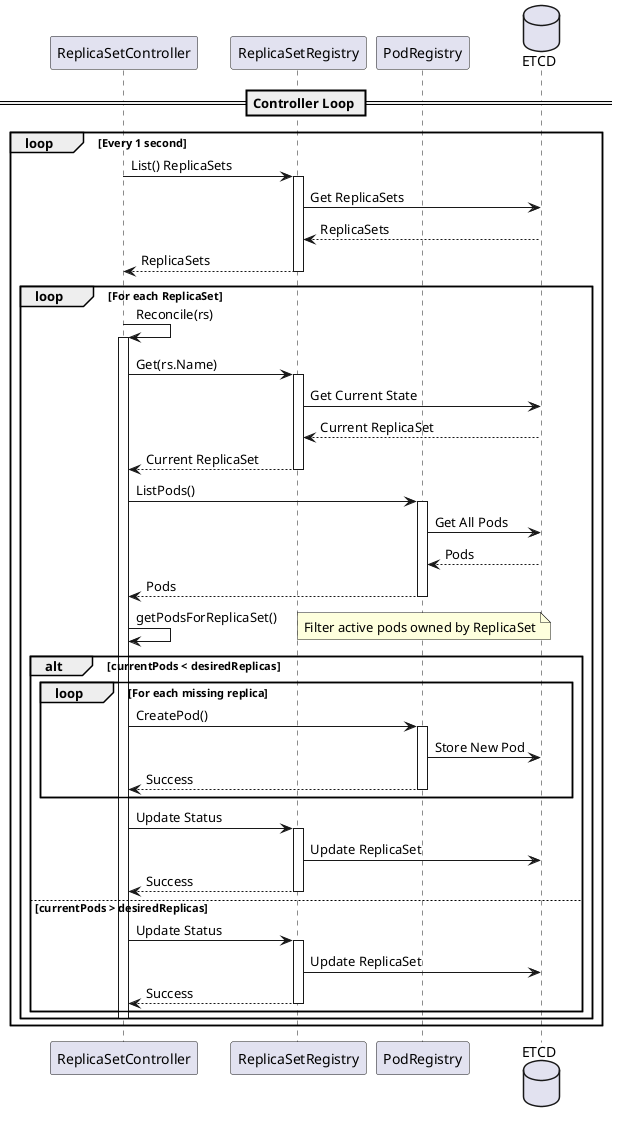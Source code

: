 @startuml ReplicaSet Controller Flow

participant ReplicaSetController
participant ReplicaSetRegistry
participant PodRegistry
database ETCD

== Controller Loop ==
loop Every 1 second
    ReplicaSetController -> ReplicaSetRegistry: List() ReplicaSets
    activate ReplicaSetRegistry
    ReplicaSetRegistry -> ETCD: Get ReplicaSets
    ETCD --> ReplicaSetRegistry: ReplicaSets
    ReplicaSetRegistry --> ReplicaSetController: ReplicaSets
    deactivate ReplicaSetRegistry

    loop For each ReplicaSet
        ReplicaSetController -> ReplicaSetController: Reconcile(rs)
        activate ReplicaSetController

        ReplicaSetController -> ReplicaSetRegistry: Get(rs.Name)
        activate ReplicaSetRegistry
        ReplicaSetRegistry -> ETCD: Get Current State
        ETCD --> ReplicaSetRegistry: Current ReplicaSet
        ReplicaSetRegistry --> ReplicaSetController: Current ReplicaSet
        deactivate ReplicaSetRegistry

        ReplicaSetController -> PodRegistry: ListPods()
        activate PodRegistry
        PodRegistry -> ETCD: Get All Pods
        ETCD --> PodRegistry: Pods
        PodRegistry --> ReplicaSetController: Pods
        deactivate PodRegistry

        ReplicaSetController -> ReplicaSetController: getPodsForReplicaSet()
        note right: Filter active pods owned by ReplicaSet

        alt currentPods < desiredReplicas
            loop For each missing replica
                ReplicaSetController -> PodRegistry: CreatePod()
                activate PodRegistry
                PodRegistry -> ETCD: Store New Pod
                PodRegistry --> ReplicaSetController: Success
                deactivate PodRegistry
            end

            ReplicaSetController -> ReplicaSetRegistry: Update Status
            activate ReplicaSetRegistry
            ReplicaSetRegistry -> ETCD: Update ReplicaSet
            ReplicaSetRegistry --> ReplicaSetController: Success
            deactivate ReplicaSetRegistry

        else currentPods > desiredReplicas
            note right: TODO: Implement pod deletion
            ReplicaSetController -> ReplicaSetRegistry: Update Status
            activate ReplicaSetRegistry
            ReplicaSetRegistry -> ETCD: Update ReplicaSet
            ReplicaSetRegistry --> ReplicaSetController: Success
            deactivate ReplicaSetRegistry
        end

        deactivate ReplicaSetController
    end
end

@enduml
